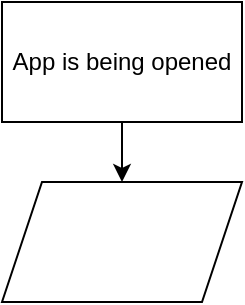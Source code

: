 <mxfile version="13.6.2" type="github">
  <diagram id="6cYgxUQzI2fVGewEJsUK" name="Page-1">
    <mxGraphModel dx="1422" dy="552" grid="1" gridSize="10" guides="1" tooltips="1" connect="1" arrows="1" fold="1" page="1" pageScale="1" pageWidth="827" pageHeight="1169" math="0" shadow="0">
      <root>
        <mxCell id="0" />
        <mxCell id="1" parent="0" />
        <mxCell id="hysGb0AJLGx7654P0HZ9-5" style="edgeStyle=none;rounded=0;orthogonalLoop=1;jettySize=auto;html=1;exitX=0.5;exitY=1;exitDx=0;exitDy=0;entryX=0.5;entryY=0;entryDx=0;entryDy=0;" edge="1" parent="1" source="hysGb0AJLGx7654P0HZ9-3" target="hysGb0AJLGx7654P0HZ9-4">
          <mxGeometry relative="1" as="geometry" />
        </mxCell>
        <mxCell id="hysGb0AJLGx7654P0HZ9-3" value="App is being opened" style="rounded=0;whiteSpace=wrap;html=1;" vertex="1" parent="1">
          <mxGeometry x="30" y="20" width="120" height="60" as="geometry" />
        </mxCell>
        <mxCell id="hysGb0AJLGx7654P0HZ9-4" value="" style="shape=parallelogram;perimeter=parallelogramPerimeter;whiteSpace=wrap;html=1;fixedSize=1;" vertex="1" parent="1">
          <mxGeometry x="30" y="110" width="120" height="60" as="geometry" />
        </mxCell>
      </root>
    </mxGraphModel>
  </diagram>
</mxfile>
